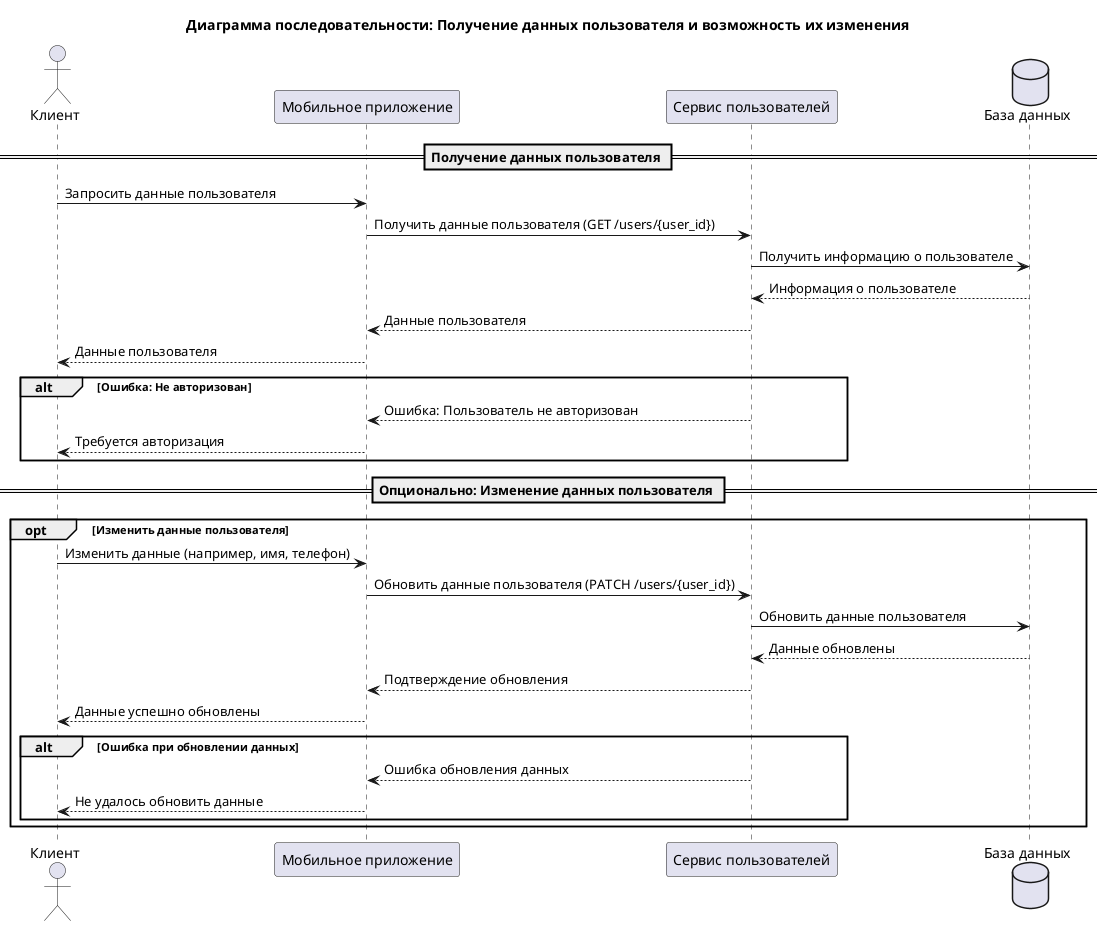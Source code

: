 @startuml
title Диаграмма последовательности: Получение данных пользователя и возможность их изменения

actor Клиент as User
participant "Мобильное приложение" as MobileApp
participant "Сервис пользователей" as UserService
database "База данных" as DB

== Получение данных пользователя ==
User -> MobileApp: Запросить данные пользователя
MobileApp -> UserService: Получить данные пользователя (GET /users/{user_id})
UserService -> DB: Получить информацию о пользователе
DB --> UserService: Информация о пользователе
UserService --> MobileApp: Данные пользователя
MobileApp --> User: Данные пользователя

alt Ошибка: Не авторизован
    UserService --> MobileApp: Ошибка: Пользователь не авторизован
    MobileApp --> User: Требуется авторизация
end

== Опционально: Изменение данных пользователя ==
opt Изменить данные пользователя
    User -> MobileApp: Изменить данные (например, имя, телефон)
    MobileApp -> UserService: Обновить данные пользователя (PATCH /users/{user_id})
    UserService -> DB: Обновить данные пользователя
    DB --> UserService: Данные обновлены
    UserService --> MobileApp: Подтверждение обновления
    MobileApp --> User: Данные успешно обновлены
alt Ошибка при обновлении данных
    UserService --> MobileApp: Ошибка обновления данных
    MobileApp --> User: Не удалось обновить данные
end
end

@enduml
